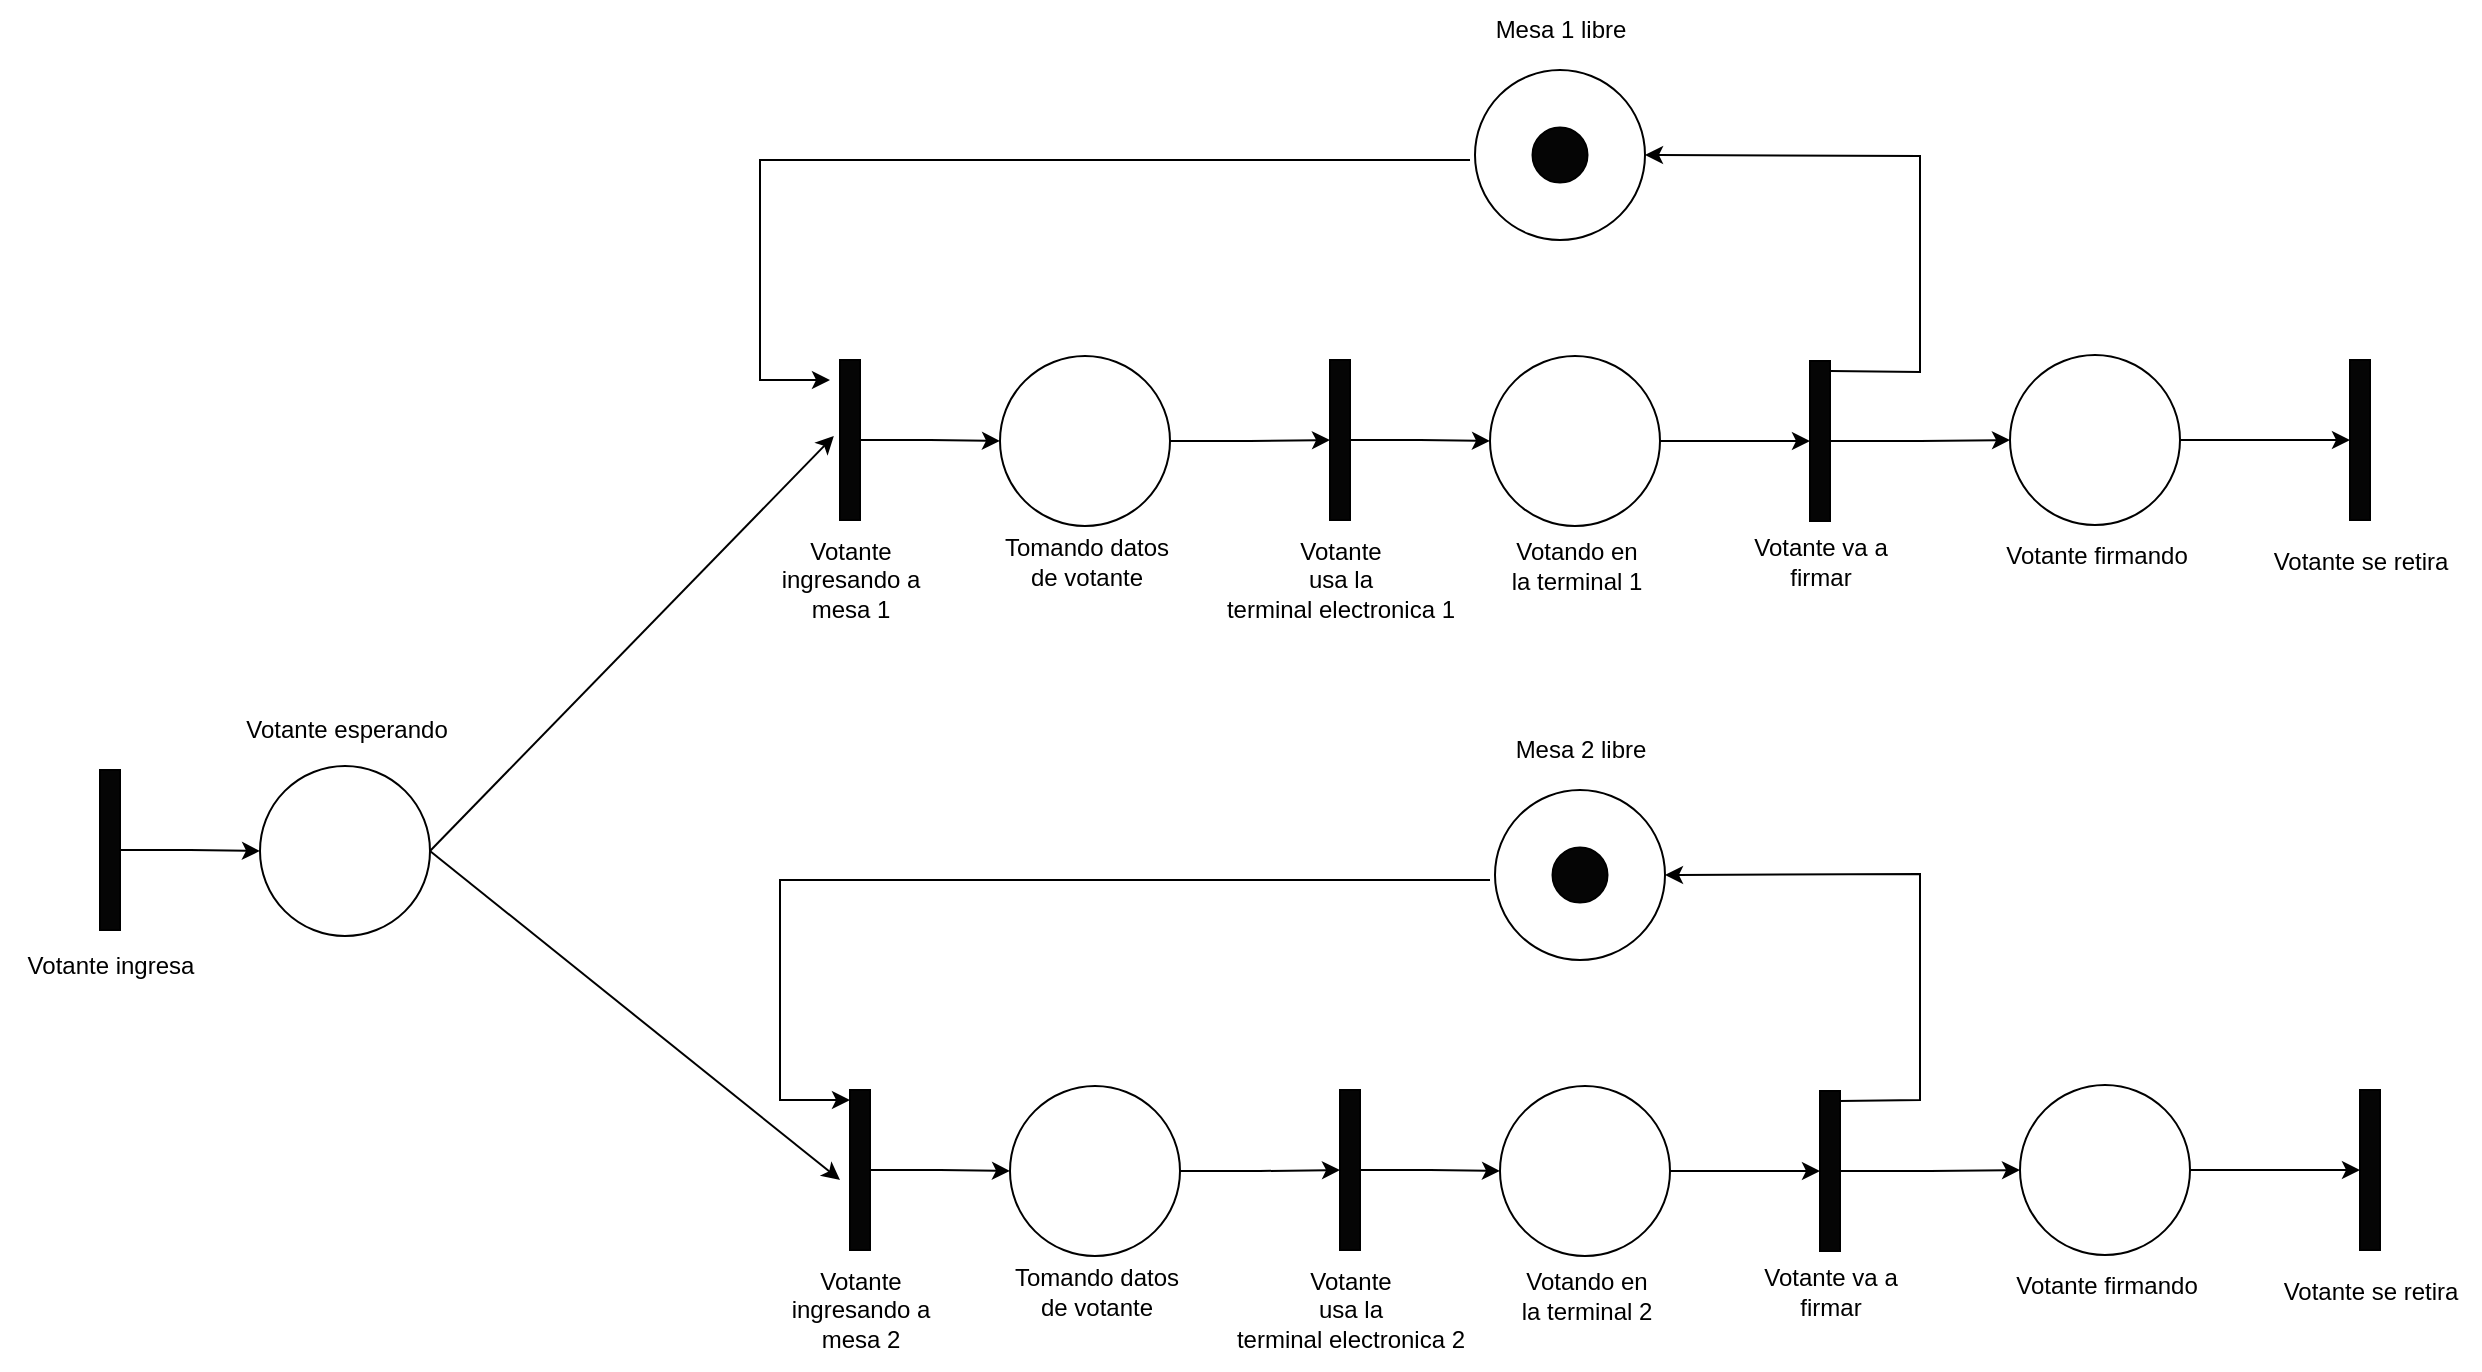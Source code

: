 <mxfile version="24.8.3">
  <diagram name="Page-1" id="r8TKa3XLGJk-vKBdgZHs">
    <mxGraphModel dx="2390" dy="1288" grid="1" gridSize="10" guides="1" tooltips="1" connect="1" arrows="1" fold="1" page="1" pageScale="1" pageWidth="1400" pageHeight="850" math="0" shadow="0">
      <root>
        <mxCell id="0" />
        <mxCell id="1" parent="0" />
        <mxCell id="4wrPPPq2GfeD3YFhDTNc-4" value="" style="edgeStyle=orthogonalEdgeStyle;rounded=0;orthogonalLoop=1;jettySize=auto;html=1;curved=0;" edge="1" parent="1" source="4wrPPPq2GfeD3YFhDTNc-2" target="4wrPPPq2GfeD3YFhDTNc-3">
          <mxGeometry relative="1" as="geometry" />
        </mxCell>
        <mxCell id="4wrPPPq2GfeD3YFhDTNc-2" value="" style="html=1;points=[[0,0,0,0,5],[0,1,0,0,-5],[1,0,0,0,5],[1,1,0,0,-5]];perimeter=orthogonalPerimeter;outlineConnect=0;targetShapes=umlLifeline;portConstraint=eastwest;newEdgeStyle={&quot;curved&quot;:0,&quot;rounded&quot;:0};fillColor=#050505;" vertex="1" parent="1">
          <mxGeometry x="120" y="435" width="10" height="80" as="geometry" />
        </mxCell>
        <mxCell id="4wrPPPq2GfeD3YFhDTNc-3" value="" style="ellipse;whiteSpace=wrap;html=1;aspect=fixed;" vertex="1" parent="1">
          <mxGeometry x="200" y="433" width="85" height="85" as="geometry" />
        </mxCell>
        <mxCell id="4wrPPPq2GfeD3YFhDTNc-9" value="" style="endArrow=classic;html=1;rounded=0;entryX=-0.309;entryY=0.475;entryDx=0;entryDy=0;exitX=1;exitY=0.5;exitDx=0;exitDy=0;entryPerimeter=0;" edge="1" parent="1" source="4wrPPPq2GfeD3YFhDTNc-3" target="4wrPPPq2GfeD3YFhDTNc-14">
          <mxGeometry width="50" height="50" relative="1" as="geometry">
            <mxPoint x="320" y="425" as="sourcePoint" />
            <mxPoint x="480.0" y="270.5" as="targetPoint" />
          </mxGeometry>
        </mxCell>
        <mxCell id="4wrPPPq2GfeD3YFhDTNc-10" value="" style="endArrow=classic;html=1;rounded=0;exitX=1;exitY=0.5;exitDx=0;exitDy=0;" edge="1" parent="1" source="4wrPPPq2GfeD3YFhDTNc-3">
          <mxGeometry width="50" height="50" relative="1" as="geometry">
            <mxPoint x="320" y="425" as="sourcePoint" />
            <mxPoint x="490" y="640" as="targetPoint" />
          </mxGeometry>
        </mxCell>
        <mxCell id="4wrPPPq2GfeD3YFhDTNc-13" value="" style="edgeStyle=orthogonalEdgeStyle;rounded=0;orthogonalLoop=1;jettySize=auto;html=1;curved=0;" edge="1" parent="1" source="4wrPPPq2GfeD3YFhDTNc-14" target="4wrPPPq2GfeD3YFhDTNc-16">
          <mxGeometry relative="1" as="geometry" />
        </mxCell>
        <mxCell id="4wrPPPq2GfeD3YFhDTNc-14" value="" style="html=1;points=[[0,0,0,0,5],[0,1,0,0,-5],[1,0,0,0,5],[1,1,0,0,-5]];perimeter=orthogonalPerimeter;outlineConnect=0;targetShapes=umlLifeline;portConstraint=eastwest;newEdgeStyle={&quot;curved&quot;:0,&quot;rounded&quot;:0};fillColor=#050505;" vertex="1" parent="1">
          <mxGeometry x="490" y="230" width="10" height="80" as="geometry" />
        </mxCell>
        <mxCell id="4wrPPPq2GfeD3YFhDTNc-15" value="" style="edgeStyle=orthogonalEdgeStyle;rounded=0;orthogonalLoop=1;jettySize=auto;html=1;" edge="1" parent="1" source="4wrPPPq2GfeD3YFhDTNc-16" target="4wrPPPq2GfeD3YFhDTNc-26">
          <mxGeometry relative="1" as="geometry">
            <mxPoint x="730" y="270.5" as="targetPoint" />
          </mxGeometry>
        </mxCell>
        <mxCell id="4wrPPPq2GfeD3YFhDTNc-16" value="" style="ellipse;whiteSpace=wrap;html=1;aspect=fixed;" vertex="1" parent="1">
          <mxGeometry x="570" y="228" width="85" height="85" as="geometry" />
        </mxCell>
        <mxCell id="4wrPPPq2GfeD3YFhDTNc-25" value="" style="edgeStyle=orthogonalEdgeStyle;rounded=0;orthogonalLoop=1;jettySize=auto;html=1;curved=0;" edge="1" parent="1" source="4wrPPPq2GfeD3YFhDTNc-26" target="4wrPPPq2GfeD3YFhDTNc-28">
          <mxGeometry relative="1" as="geometry" />
        </mxCell>
        <mxCell id="4wrPPPq2GfeD3YFhDTNc-26" value="" style="html=1;points=[[0,0,0,0,5],[0,1,0,0,-5],[1,0,0,0,5],[1,1,0,0,-5]];perimeter=orthogonalPerimeter;outlineConnect=0;targetShapes=umlLifeline;portConstraint=eastwest;newEdgeStyle={&quot;curved&quot;:0,&quot;rounded&quot;:0};fillColor=#050505;" vertex="1" parent="1">
          <mxGeometry x="735" y="230" width="10" height="80" as="geometry" />
        </mxCell>
        <mxCell id="4wrPPPq2GfeD3YFhDTNc-27" value="" style="edgeStyle=orthogonalEdgeStyle;rounded=0;orthogonalLoop=1;jettySize=auto;html=1;" edge="1" parent="1" source="4wrPPPq2GfeD3YFhDTNc-28" target="4wrPPPq2GfeD3YFhDTNc-29">
          <mxGeometry relative="1" as="geometry" />
        </mxCell>
        <mxCell id="4wrPPPq2GfeD3YFhDTNc-28" value="" style="ellipse;whiteSpace=wrap;html=1;aspect=fixed;" vertex="1" parent="1">
          <mxGeometry x="815" y="228" width="85" height="85" as="geometry" />
        </mxCell>
        <mxCell id="4wrPPPq2GfeD3YFhDTNc-36" value="" style="edgeStyle=orthogonalEdgeStyle;rounded=0;orthogonalLoop=1;jettySize=auto;html=1;curved=0;" edge="1" parent="1" source="4wrPPPq2GfeD3YFhDTNc-29" target="4wrPPPq2GfeD3YFhDTNc-35">
          <mxGeometry relative="1" as="geometry" />
        </mxCell>
        <mxCell id="4wrPPPq2GfeD3YFhDTNc-29" value="" style="html=1;points=[[0,0,0,0,5],[0,1,0,0,-5],[1,0,0,0,5],[1,1,0,0,-5]];perimeter=orthogonalPerimeter;outlineConnect=0;targetShapes=umlLifeline;portConstraint=eastwest;newEdgeStyle={&quot;curved&quot;:0,&quot;rounded&quot;:0};fillColor=#050505;" vertex="1" parent="1">
          <mxGeometry x="975" y="230.5" width="10" height="80" as="geometry" />
        </mxCell>
        <mxCell id="4wrPPPq2GfeD3YFhDTNc-38" value="" style="edgeStyle=orthogonalEdgeStyle;rounded=0;orthogonalLoop=1;jettySize=auto;html=1;" edge="1" parent="1" source="4wrPPPq2GfeD3YFhDTNc-35" target="4wrPPPq2GfeD3YFhDTNc-37">
          <mxGeometry relative="1" as="geometry" />
        </mxCell>
        <mxCell id="4wrPPPq2GfeD3YFhDTNc-35" value="" style="ellipse;whiteSpace=wrap;html=1;aspect=fixed;" vertex="1" parent="1">
          <mxGeometry x="1075" y="227.5" width="85" height="85" as="geometry" />
        </mxCell>
        <mxCell id="4wrPPPq2GfeD3YFhDTNc-37" value="" style="html=1;points=[[0,0,0,0,5],[0,1,0,0,-5],[1,0,0,0,5],[1,1,0,0,-5]];perimeter=orthogonalPerimeter;outlineConnect=0;targetShapes=umlLifeline;portConstraint=eastwest;newEdgeStyle={&quot;curved&quot;:0,&quot;rounded&quot;:0};fillColor=#050505;" vertex="1" parent="1">
          <mxGeometry x="1245" y="230" width="10" height="80" as="geometry" />
        </mxCell>
        <mxCell id="4wrPPPq2GfeD3YFhDTNc-40" value="&lt;div&gt;Votante ingresa&lt;/div&gt;" style="text;html=1;align=center;verticalAlign=middle;resizable=0;points=[];autosize=1;strokeColor=none;fillColor=none;" vertex="1" parent="1">
          <mxGeometry x="70" y="518" width="110" height="30" as="geometry" />
        </mxCell>
        <mxCell id="4wrPPPq2GfeD3YFhDTNc-41" value="Votante esperando" style="text;html=1;align=center;verticalAlign=middle;resizable=0;points=[];autosize=1;strokeColor=none;fillColor=none;" vertex="1" parent="1">
          <mxGeometry x="177.5" y="400" width="130" height="30" as="geometry" />
        </mxCell>
        <mxCell id="4wrPPPq2GfeD3YFhDTNc-42" value="&lt;div&gt;Votante&lt;/div&gt;&lt;div&gt;ingresando a&lt;br&gt;&lt;/div&gt;&lt;div&gt;mesa 1&lt;br&gt;&lt;/div&gt;" style="text;html=1;align=center;verticalAlign=middle;resizable=0;points=[];autosize=1;strokeColor=none;fillColor=none;" vertex="1" parent="1">
          <mxGeometry x="445" y="310" width="100" height="60" as="geometry" />
        </mxCell>
        <mxCell id="4wrPPPq2GfeD3YFhDTNc-43" value="&lt;div&gt;Tomando datos&lt;/div&gt;&lt;div&gt;de votante&lt;br&gt;&lt;/div&gt;" style="text;html=1;align=center;verticalAlign=middle;resizable=0;points=[];autosize=1;strokeColor=none;fillColor=none;" vertex="1" parent="1">
          <mxGeometry x="557.5" y="311" width="110" height="40" as="geometry" />
        </mxCell>
        <mxCell id="4wrPPPq2GfeD3YFhDTNc-47" value="&lt;div&gt;Votante&lt;/div&gt;&lt;div&gt;usa la&lt;/div&gt;&lt;div&gt;terminal electronica 1&lt;br&gt;&lt;/div&gt;" style="text;html=1;align=center;verticalAlign=middle;resizable=0;points=[];autosize=1;strokeColor=none;fillColor=none;" vertex="1" parent="1">
          <mxGeometry x="670" y="310" width="140" height="60" as="geometry" />
        </mxCell>
        <mxCell id="4wrPPPq2GfeD3YFhDTNc-48" value="&lt;div&gt;Votando en&lt;/div&gt;&lt;div&gt;la terminal 1&lt;br&gt;&lt;/div&gt;" style="text;html=1;align=center;verticalAlign=middle;resizable=0;points=[];autosize=1;strokeColor=none;fillColor=none;" vertex="1" parent="1">
          <mxGeometry x="812.5" y="312.5" width="90" height="40" as="geometry" />
        </mxCell>
        <mxCell id="4wrPPPq2GfeD3YFhDTNc-50" value="&lt;div&gt;Votante va a&lt;/div&gt;&lt;div&gt;firmar&lt;br&gt;&lt;/div&gt;" style="text;html=1;align=center;verticalAlign=middle;resizable=0;points=[];autosize=1;strokeColor=none;fillColor=none;" vertex="1" parent="1">
          <mxGeometry x="935" y="311" width="90" height="40" as="geometry" />
        </mxCell>
        <mxCell id="4wrPPPq2GfeD3YFhDTNc-51" value="Votante firmando" style="text;html=1;align=center;verticalAlign=middle;resizable=0;points=[];autosize=1;strokeColor=none;fillColor=none;" vertex="1" parent="1">
          <mxGeometry x="1057.5" y="313" width="120" height="30" as="geometry" />
        </mxCell>
        <mxCell id="4wrPPPq2GfeD3YFhDTNc-52" value="Votante se retira" style="text;html=1;align=center;verticalAlign=middle;resizable=0;points=[];autosize=1;strokeColor=none;fillColor=none;" vertex="1" parent="1">
          <mxGeometry x="1195" y="316" width="110" height="30" as="geometry" />
        </mxCell>
        <mxCell id="4wrPPPq2GfeD3YFhDTNc-53" value="" style="edgeStyle=orthogonalEdgeStyle;rounded=0;orthogonalLoop=1;jettySize=auto;html=1;curved=0;" edge="1" parent="1" source="4wrPPPq2GfeD3YFhDTNc-54" target="4wrPPPq2GfeD3YFhDTNc-56">
          <mxGeometry relative="1" as="geometry" />
        </mxCell>
        <mxCell id="4wrPPPq2GfeD3YFhDTNc-54" value="" style="html=1;points=[[0,0,0,0,5],[0,1,0,0,-5],[1,0,0,0,5],[1,1,0,0,-5]];perimeter=orthogonalPerimeter;outlineConnect=0;targetShapes=umlLifeline;portConstraint=eastwest;newEdgeStyle={&quot;curved&quot;:0,&quot;rounded&quot;:0};fillColor=#050505;" vertex="1" parent="1">
          <mxGeometry x="495" y="595" width="10" height="80" as="geometry" />
        </mxCell>
        <mxCell id="4wrPPPq2GfeD3YFhDTNc-55" value="" style="edgeStyle=orthogonalEdgeStyle;rounded=0;orthogonalLoop=1;jettySize=auto;html=1;" edge="1" parent="1" source="4wrPPPq2GfeD3YFhDTNc-56" target="4wrPPPq2GfeD3YFhDTNc-62">
          <mxGeometry relative="1" as="geometry">
            <mxPoint x="735" y="635.5" as="targetPoint" />
          </mxGeometry>
        </mxCell>
        <mxCell id="4wrPPPq2GfeD3YFhDTNc-56" value="" style="ellipse;whiteSpace=wrap;html=1;aspect=fixed;" vertex="1" parent="1">
          <mxGeometry x="575" y="593" width="85" height="85" as="geometry" />
        </mxCell>
        <mxCell id="4wrPPPq2GfeD3YFhDTNc-57" value="" style="ellipse;whiteSpace=wrap;html=1;aspect=fixed;" vertex="1" parent="1">
          <mxGeometry x="817.5" y="445" width="85" height="85" as="geometry" />
        </mxCell>
        <mxCell id="4wrPPPq2GfeD3YFhDTNc-58" value="" style="ellipse;whiteSpace=wrap;html=1;aspect=fixed;fillColor=#050505;" vertex="1" parent="1">
          <mxGeometry x="846.25" y="473.75" width="27.5" height="27.5" as="geometry" />
        </mxCell>
        <mxCell id="4wrPPPq2GfeD3YFhDTNc-61" value="" style="edgeStyle=orthogonalEdgeStyle;rounded=0;orthogonalLoop=1;jettySize=auto;html=1;curved=0;" edge="1" parent="1" source="4wrPPPq2GfeD3YFhDTNc-62" target="4wrPPPq2GfeD3YFhDTNc-64">
          <mxGeometry relative="1" as="geometry" />
        </mxCell>
        <mxCell id="4wrPPPq2GfeD3YFhDTNc-62" value="" style="html=1;points=[[0,0,0,0,5],[0,1,0,0,-5],[1,0,0,0,5],[1,1,0,0,-5]];perimeter=orthogonalPerimeter;outlineConnect=0;targetShapes=umlLifeline;portConstraint=eastwest;newEdgeStyle={&quot;curved&quot;:0,&quot;rounded&quot;:0};fillColor=#050505;" vertex="1" parent="1">
          <mxGeometry x="740" y="595" width="10" height="80" as="geometry" />
        </mxCell>
        <mxCell id="4wrPPPq2GfeD3YFhDTNc-63" value="" style="edgeStyle=orthogonalEdgeStyle;rounded=0;orthogonalLoop=1;jettySize=auto;html=1;" edge="1" parent="1" source="4wrPPPq2GfeD3YFhDTNc-64" target="4wrPPPq2GfeD3YFhDTNc-66">
          <mxGeometry relative="1" as="geometry" />
        </mxCell>
        <mxCell id="4wrPPPq2GfeD3YFhDTNc-64" value="" style="ellipse;whiteSpace=wrap;html=1;aspect=fixed;" vertex="1" parent="1">
          <mxGeometry x="820" y="593" width="85" height="85" as="geometry" />
        </mxCell>
        <mxCell id="4wrPPPq2GfeD3YFhDTNc-65" value="" style="edgeStyle=orthogonalEdgeStyle;rounded=0;orthogonalLoop=1;jettySize=auto;html=1;curved=0;" edge="1" parent="1" source="4wrPPPq2GfeD3YFhDTNc-66" target="4wrPPPq2GfeD3YFhDTNc-72">
          <mxGeometry relative="1" as="geometry" />
        </mxCell>
        <mxCell id="4wrPPPq2GfeD3YFhDTNc-66" value="" style="html=1;points=[[0,0,0,0,5],[0,1,0,0,-5],[1,0,0,0,5],[1,1,0,0,-5]];perimeter=orthogonalPerimeter;outlineConnect=0;targetShapes=umlLifeline;portConstraint=eastwest;newEdgeStyle={&quot;curved&quot;:0,&quot;rounded&quot;:0};fillColor=#050505;" vertex="1" parent="1">
          <mxGeometry x="980" y="595.5" width="10" height="80" as="geometry" />
        </mxCell>
        <mxCell id="4wrPPPq2GfeD3YFhDTNc-71" value="" style="edgeStyle=orthogonalEdgeStyle;rounded=0;orthogonalLoop=1;jettySize=auto;html=1;" edge="1" parent="1" source="4wrPPPq2GfeD3YFhDTNc-72" target="4wrPPPq2GfeD3YFhDTNc-73">
          <mxGeometry relative="1" as="geometry" />
        </mxCell>
        <mxCell id="4wrPPPq2GfeD3YFhDTNc-72" value="" style="ellipse;whiteSpace=wrap;html=1;aspect=fixed;" vertex="1" parent="1">
          <mxGeometry x="1080" y="592.5" width="85" height="85" as="geometry" />
        </mxCell>
        <mxCell id="4wrPPPq2GfeD3YFhDTNc-73" value="" style="html=1;points=[[0,0,0,0,5],[0,1,0,0,-5],[1,0,0,0,5],[1,1,0,0,-5]];perimeter=orthogonalPerimeter;outlineConnect=0;targetShapes=umlLifeline;portConstraint=eastwest;newEdgeStyle={&quot;curved&quot;:0,&quot;rounded&quot;:0};fillColor=#050505;" vertex="1" parent="1">
          <mxGeometry x="1250" y="595" width="10" height="80" as="geometry" />
        </mxCell>
        <mxCell id="4wrPPPq2GfeD3YFhDTNc-74" value="&lt;div&gt;Votante&lt;/div&gt;&lt;div&gt;ingresando a&lt;br&gt;&lt;/div&gt;&lt;div&gt;mesa 2&lt;br&gt;&lt;/div&gt;" style="text;html=1;align=center;verticalAlign=middle;resizable=0;points=[];autosize=1;strokeColor=none;fillColor=none;" vertex="1" parent="1">
          <mxGeometry x="450" y="675" width="100" height="60" as="geometry" />
        </mxCell>
        <mxCell id="4wrPPPq2GfeD3YFhDTNc-75" value="&lt;div&gt;Tomando datos&lt;/div&gt;&lt;div&gt;de votante&lt;br&gt;&lt;/div&gt;" style="text;html=1;align=center;verticalAlign=middle;resizable=0;points=[];autosize=1;strokeColor=none;fillColor=none;" vertex="1" parent="1">
          <mxGeometry x="562.5" y="676" width="110" height="40" as="geometry" />
        </mxCell>
        <mxCell id="4wrPPPq2GfeD3YFhDTNc-76" value="Mesa 2 libre" style="text;html=1;align=center;verticalAlign=middle;resizable=0;points=[];autosize=1;strokeColor=none;fillColor=none;" vertex="1" parent="1">
          <mxGeometry x="815" y="410" width="90" height="30" as="geometry" />
        </mxCell>
        <mxCell id="4wrPPPq2GfeD3YFhDTNc-77" value="&lt;div&gt;Votante&lt;/div&gt;&lt;div&gt;usa la&lt;/div&gt;&lt;div&gt;terminal electronica 2&lt;br&gt;&lt;/div&gt;" style="text;html=1;align=center;verticalAlign=middle;resizable=0;points=[];autosize=1;strokeColor=none;fillColor=none;" vertex="1" parent="1">
          <mxGeometry x="675" y="675" width="140" height="60" as="geometry" />
        </mxCell>
        <mxCell id="4wrPPPq2GfeD3YFhDTNc-78" value="&lt;div&gt;Votando en&lt;/div&gt;&lt;div&gt;la terminal 2&lt;br&gt;&lt;/div&gt;" style="text;html=1;align=center;verticalAlign=middle;resizable=0;points=[];autosize=1;strokeColor=none;fillColor=none;" vertex="1" parent="1">
          <mxGeometry x="817.5" y="677.5" width="90" height="40" as="geometry" />
        </mxCell>
        <mxCell id="4wrPPPq2GfeD3YFhDTNc-80" value="&lt;div&gt;Votante va a&lt;/div&gt;&lt;div&gt;firmar&lt;br&gt;&lt;/div&gt;" style="text;html=1;align=center;verticalAlign=middle;resizable=0;points=[];autosize=1;strokeColor=none;fillColor=none;" vertex="1" parent="1">
          <mxGeometry x="940" y="676" width="90" height="40" as="geometry" />
        </mxCell>
        <mxCell id="4wrPPPq2GfeD3YFhDTNc-81" value="Votante firmando" style="text;html=1;align=center;verticalAlign=middle;resizable=0;points=[];autosize=1;strokeColor=none;fillColor=none;" vertex="1" parent="1">
          <mxGeometry x="1062.5" y="678" width="120" height="30" as="geometry" />
        </mxCell>
        <mxCell id="4wrPPPq2GfeD3YFhDTNc-82" value="Votante se retira" style="text;html=1;align=center;verticalAlign=middle;resizable=0;points=[];autosize=1;strokeColor=none;fillColor=none;" vertex="1" parent="1">
          <mxGeometry x="1200" y="681" width="110" height="30" as="geometry" />
        </mxCell>
        <mxCell id="4wrPPPq2GfeD3YFhDTNc-83" value="" style="endArrow=classic;html=1;rounded=0;entryX=1;entryY=0.5;entryDx=0;entryDy=0;exitX=1;exitY=0;exitDx=0;exitDy=5;exitPerimeter=0;" edge="1" parent="1" source="4wrPPPq2GfeD3YFhDTNc-66" target="4wrPPPq2GfeD3YFhDTNc-57">
          <mxGeometry width="50" height="50" relative="1" as="geometry">
            <mxPoint x="1260" y="610" as="sourcePoint" />
            <mxPoint x="1310" y="560" as="targetPoint" />
            <Array as="points">
              <mxPoint x="1030" y="600" />
              <mxPoint x="1030" y="540" />
              <mxPoint x="1030" y="487" />
            </Array>
          </mxGeometry>
        </mxCell>
        <mxCell id="4wrPPPq2GfeD3YFhDTNc-84" value="" style="endArrow=classic;html=1;rounded=0;entryX=0;entryY=0;entryDx=0;entryDy=5;entryPerimeter=0;" edge="1" parent="1" target="4wrPPPq2GfeD3YFhDTNc-54">
          <mxGeometry width="50" height="50" relative="1" as="geometry">
            <mxPoint x="815" y="490" as="sourcePoint" />
            <mxPoint x="865" y="440" as="targetPoint" />
            <Array as="points">
              <mxPoint x="460" y="490" />
              <mxPoint x="460" y="600" />
            </Array>
          </mxGeometry>
        </mxCell>
        <mxCell id="4wrPPPq2GfeD3YFhDTNc-110" value="" style="ellipse;whiteSpace=wrap;html=1;aspect=fixed;" vertex="1" parent="1">
          <mxGeometry x="807.5" y="85" width="85" height="85" as="geometry" />
        </mxCell>
        <mxCell id="4wrPPPq2GfeD3YFhDTNc-111" value="" style="ellipse;whiteSpace=wrap;html=1;aspect=fixed;fillColor=#050505;" vertex="1" parent="1">
          <mxGeometry x="836.25" y="113.75" width="27.5" height="27.5" as="geometry" />
        </mxCell>
        <mxCell id="4wrPPPq2GfeD3YFhDTNc-112" value="Mesa 1 libre" style="text;html=1;align=center;verticalAlign=middle;resizable=0;points=[];autosize=1;strokeColor=none;fillColor=none;" vertex="1" parent="1">
          <mxGeometry x="805" y="50" width="90" height="30" as="geometry" />
        </mxCell>
        <mxCell id="4wrPPPq2GfeD3YFhDTNc-113" value="" style="endArrow=classic;html=1;rounded=0;entryX=1;entryY=0.5;entryDx=0;entryDy=0;exitX=1;exitY=0;exitDx=0;exitDy=5;exitPerimeter=0;" edge="1" parent="1" target="4wrPPPq2GfeD3YFhDTNc-110" source="4wrPPPq2GfeD3YFhDTNc-29">
          <mxGeometry width="50" height="50" relative="1" as="geometry">
            <mxPoint x="1250" y="250" as="sourcePoint" />
            <mxPoint x="1300" y="200" as="targetPoint" />
            <Array as="points">
              <mxPoint x="1030" y="236" />
              <mxPoint x="1030" y="190" />
              <mxPoint x="1030" y="128" />
            </Array>
          </mxGeometry>
        </mxCell>
        <mxCell id="4wrPPPq2GfeD3YFhDTNc-114" value="" style="endArrow=classic;html=1;rounded=0;entryX=0;entryY=0;entryDx=0;entryDy=5;entryPerimeter=0;" edge="1" parent="1">
          <mxGeometry width="50" height="50" relative="1" as="geometry">
            <mxPoint x="805" y="130" as="sourcePoint" />
            <mxPoint x="485" y="240" as="targetPoint" />
            <Array as="points">
              <mxPoint x="450" y="130" />
              <mxPoint x="450" y="240" />
            </Array>
          </mxGeometry>
        </mxCell>
      </root>
    </mxGraphModel>
  </diagram>
</mxfile>
